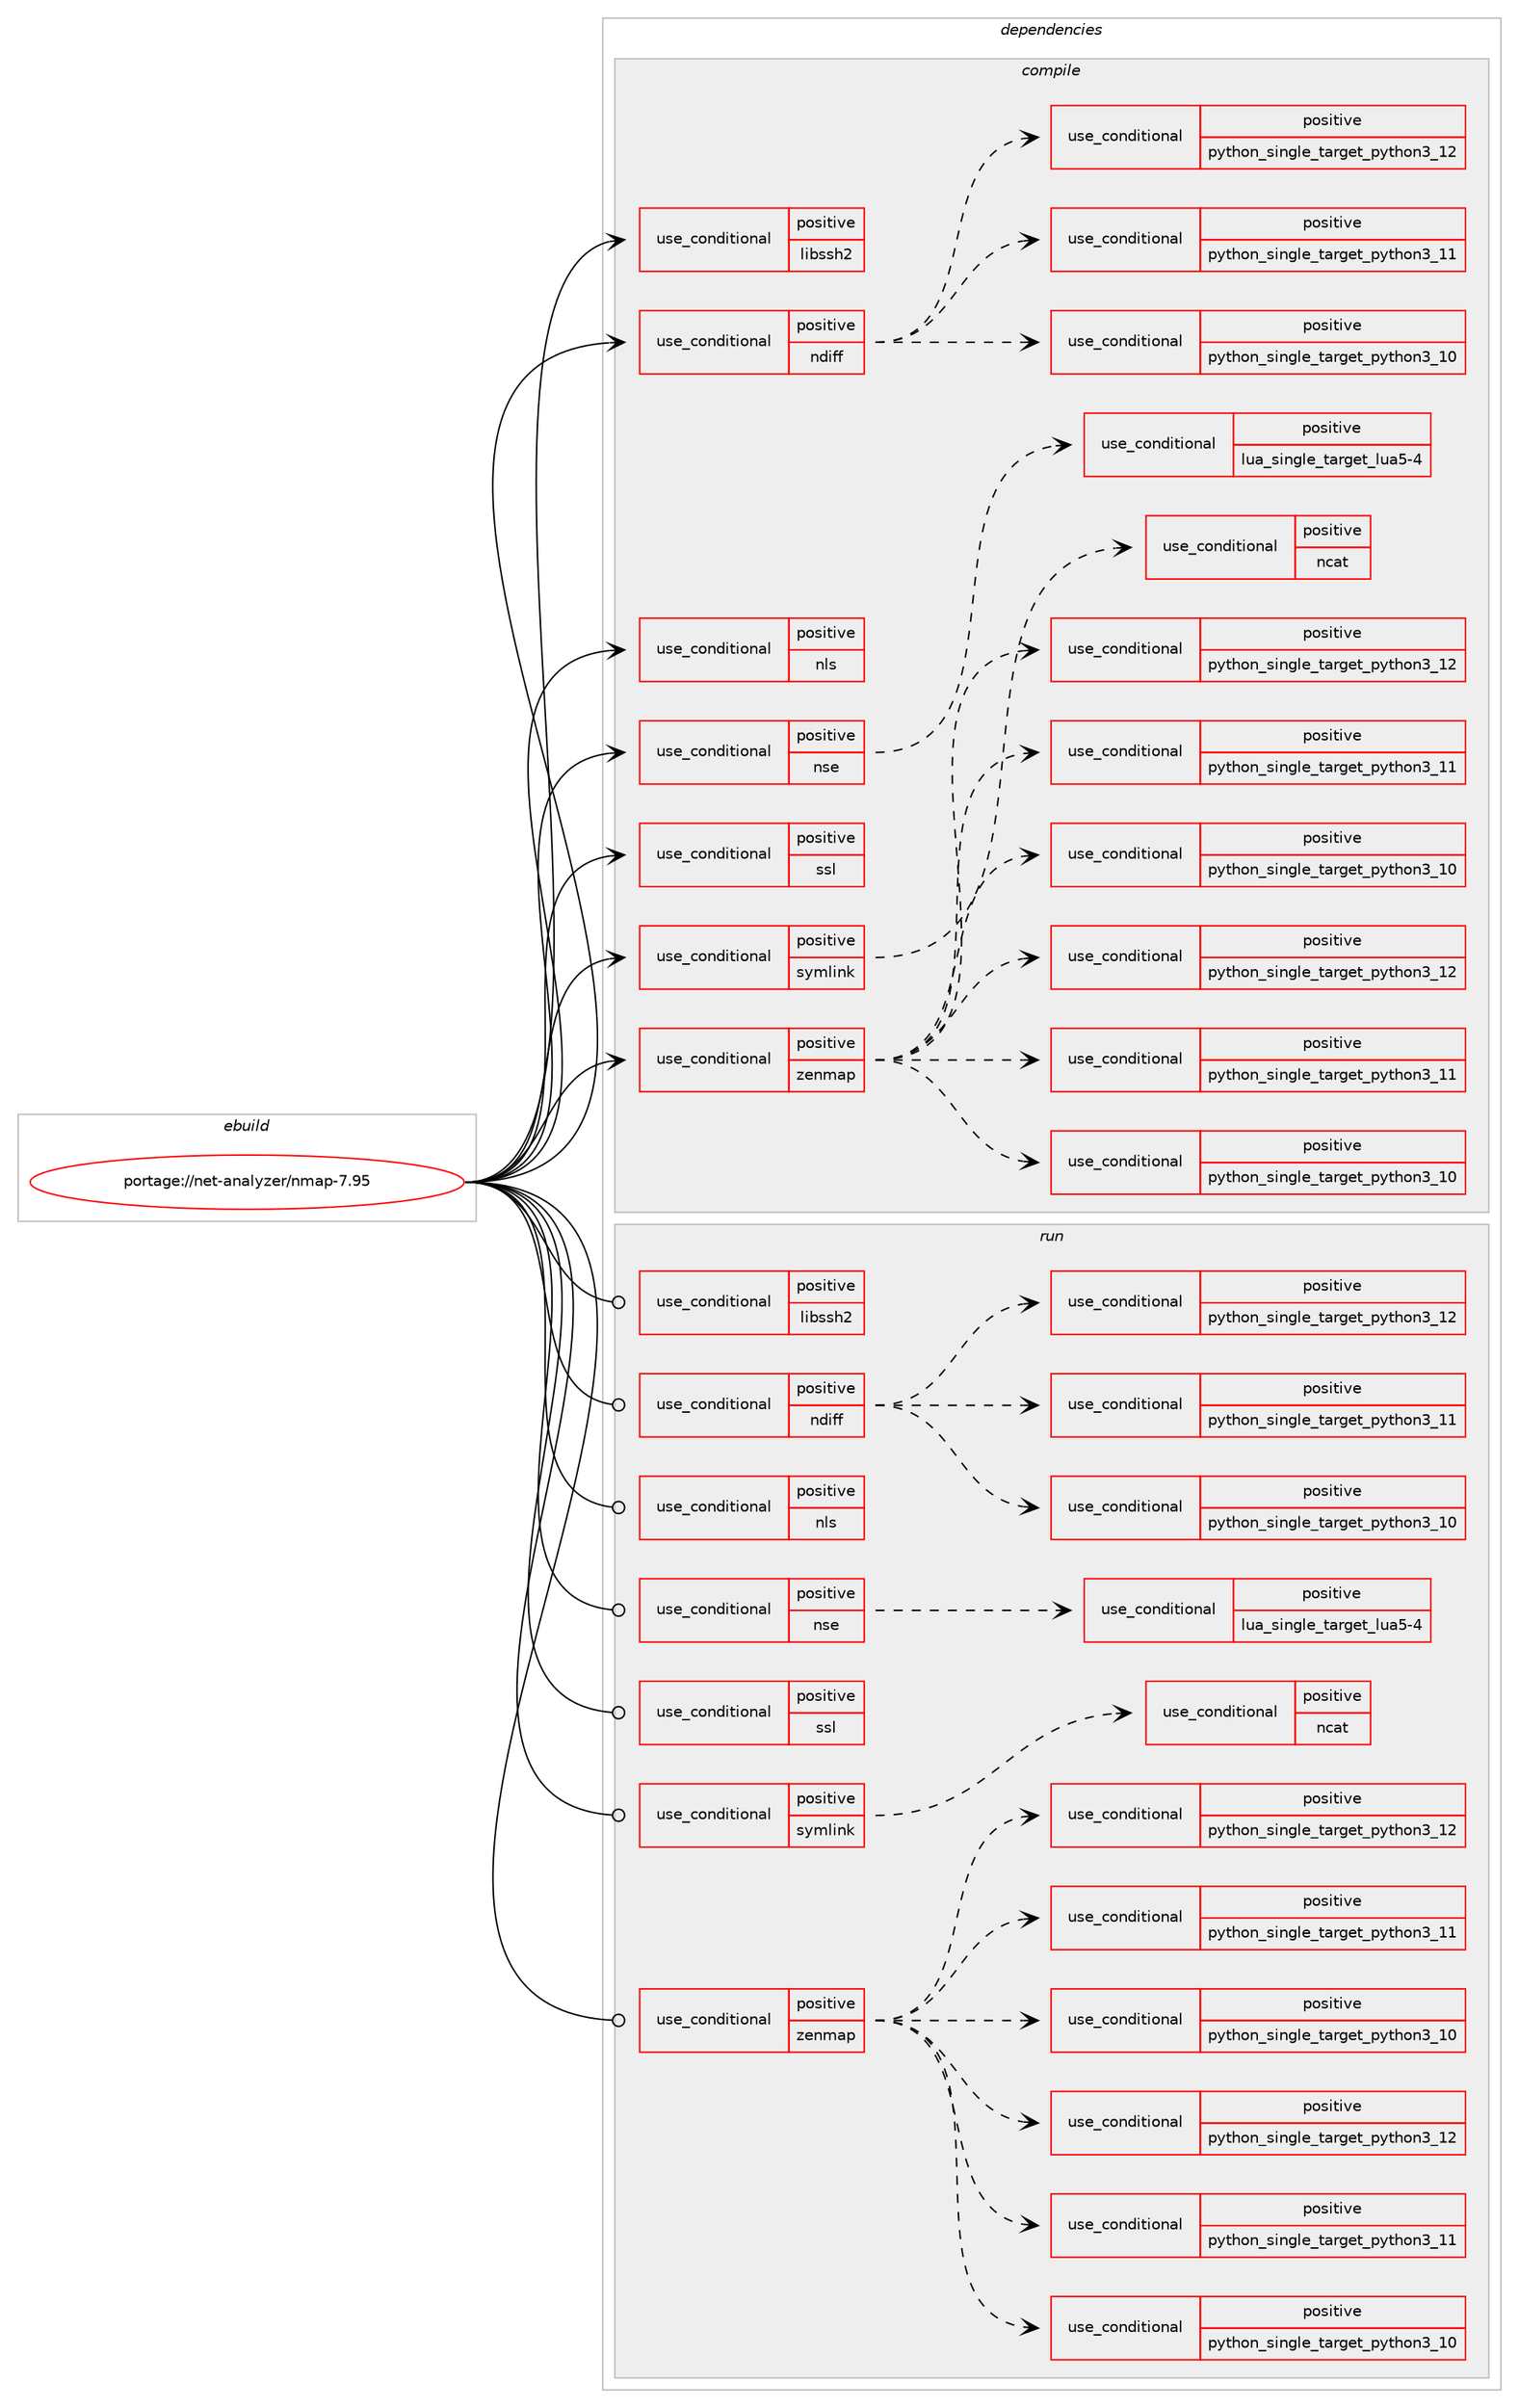 digraph prolog {

# *************
# Graph options
# *************

newrank=true;
concentrate=true;
compound=true;
graph [rankdir=LR,fontname=Helvetica,fontsize=10,ranksep=1.5];#, ranksep=2.5, nodesep=0.2];
edge  [arrowhead=vee];
node  [fontname=Helvetica,fontsize=10];

# **********
# The ebuild
# **********

subgraph cluster_leftcol {
color=gray;
rank=same;
label=<<i>ebuild</i>>;
id [label="portage://net-analyzer/nmap-7.95", color=red, width=4, href="../net-analyzer/nmap-7.95.svg"];
}

# ****************
# The dependencies
# ****************

subgraph cluster_midcol {
color=gray;
label=<<i>dependencies</i>>;
subgraph cluster_compile {
fillcolor="#eeeeee";
style=filled;
label=<<i>compile</i>>;
subgraph cond85460 {
dependency174430 [label=<<TABLE BORDER="0" CELLBORDER="1" CELLSPACING="0" CELLPADDING="4"><TR><TD ROWSPAN="3" CELLPADDING="10">use_conditional</TD></TR><TR><TD>positive</TD></TR><TR><TD>libssh2</TD></TR></TABLE>>, shape=none, color=red];
# *** BEGIN UNKNOWN DEPENDENCY TYPE (TODO) ***
# dependency174430 -> package_dependency(portage://net-analyzer/nmap-7.95,install,no,net-libs,libssh2,none,[,,],[],[use(enable(zlib),none)])
# *** END UNKNOWN DEPENDENCY TYPE (TODO) ***

# *** BEGIN UNKNOWN DEPENDENCY TYPE (TODO) ***
# dependency174430 -> package_dependency(portage://net-analyzer/nmap-7.95,install,no,sys-libs,zlib,none,[,,],[],[])
# *** END UNKNOWN DEPENDENCY TYPE (TODO) ***

}
id:e -> dependency174430:w [weight=20,style="solid",arrowhead="vee"];
subgraph cond85461 {
dependency174431 [label=<<TABLE BORDER="0" CELLBORDER="1" CELLSPACING="0" CELLPADDING="4"><TR><TD ROWSPAN="3" CELLPADDING="10">use_conditional</TD></TR><TR><TD>positive</TD></TR><TR><TD>ndiff</TD></TR></TABLE>>, shape=none, color=red];
subgraph cond85462 {
dependency174432 [label=<<TABLE BORDER="0" CELLBORDER="1" CELLSPACING="0" CELLPADDING="4"><TR><TD ROWSPAN="3" CELLPADDING="10">use_conditional</TD></TR><TR><TD>positive</TD></TR><TR><TD>python_single_target_python3_10</TD></TR></TABLE>>, shape=none, color=red];
# *** BEGIN UNKNOWN DEPENDENCY TYPE (TODO) ***
# dependency174432 -> package_dependency(portage://net-analyzer/nmap-7.95,install,no,dev-lang,python,none,[,,],[slot(3.10)],[])
# *** END UNKNOWN DEPENDENCY TYPE (TODO) ***

}
dependency174431:e -> dependency174432:w [weight=20,style="dashed",arrowhead="vee"];
subgraph cond85463 {
dependency174433 [label=<<TABLE BORDER="0" CELLBORDER="1" CELLSPACING="0" CELLPADDING="4"><TR><TD ROWSPAN="3" CELLPADDING="10">use_conditional</TD></TR><TR><TD>positive</TD></TR><TR><TD>python_single_target_python3_11</TD></TR></TABLE>>, shape=none, color=red];
# *** BEGIN UNKNOWN DEPENDENCY TYPE (TODO) ***
# dependency174433 -> package_dependency(portage://net-analyzer/nmap-7.95,install,no,dev-lang,python,none,[,,],[slot(3.11)],[])
# *** END UNKNOWN DEPENDENCY TYPE (TODO) ***

}
dependency174431:e -> dependency174433:w [weight=20,style="dashed",arrowhead="vee"];
subgraph cond85464 {
dependency174434 [label=<<TABLE BORDER="0" CELLBORDER="1" CELLSPACING="0" CELLPADDING="4"><TR><TD ROWSPAN="3" CELLPADDING="10">use_conditional</TD></TR><TR><TD>positive</TD></TR><TR><TD>python_single_target_python3_12</TD></TR></TABLE>>, shape=none, color=red];
# *** BEGIN UNKNOWN DEPENDENCY TYPE (TODO) ***
# dependency174434 -> package_dependency(portage://net-analyzer/nmap-7.95,install,no,dev-lang,python,none,[,,],[slot(3.12)],[])
# *** END UNKNOWN DEPENDENCY TYPE (TODO) ***

}
dependency174431:e -> dependency174434:w [weight=20,style="dashed",arrowhead="vee"];
}
id:e -> dependency174431:w [weight=20,style="solid",arrowhead="vee"];
subgraph cond85465 {
dependency174435 [label=<<TABLE BORDER="0" CELLBORDER="1" CELLSPACING="0" CELLPADDING="4"><TR><TD ROWSPAN="3" CELLPADDING="10">use_conditional</TD></TR><TR><TD>positive</TD></TR><TR><TD>nls</TD></TR></TABLE>>, shape=none, color=red];
# *** BEGIN UNKNOWN DEPENDENCY TYPE (TODO) ***
# dependency174435 -> package_dependency(portage://net-analyzer/nmap-7.95,install,no,virtual,libintl,none,[,,],[],[])
# *** END UNKNOWN DEPENDENCY TYPE (TODO) ***

}
id:e -> dependency174435:w [weight=20,style="solid",arrowhead="vee"];
subgraph cond85466 {
dependency174436 [label=<<TABLE BORDER="0" CELLBORDER="1" CELLSPACING="0" CELLPADDING="4"><TR><TD ROWSPAN="3" CELLPADDING="10">use_conditional</TD></TR><TR><TD>positive</TD></TR><TR><TD>nse</TD></TR></TABLE>>, shape=none, color=red];
subgraph cond85467 {
dependency174437 [label=<<TABLE BORDER="0" CELLBORDER="1" CELLSPACING="0" CELLPADDING="4"><TR><TD ROWSPAN="3" CELLPADDING="10">use_conditional</TD></TR><TR><TD>positive</TD></TR><TR><TD>lua_single_target_lua5-4</TD></TR></TABLE>>, shape=none, color=red];
# *** BEGIN UNKNOWN DEPENDENCY TYPE (TODO) ***
# dependency174437 -> package_dependency(portage://net-analyzer/nmap-7.95,install,no,dev-lang,lua,none,[,,],[slot(5.4)],[use(enable(deprecated),none)])
# *** END UNKNOWN DEPENDENCY TYPE (TODO) ***

}
dependency174436:e -> dependency174437:w [weight=20,style="dashed",arrowhead="vee"];
# *** BEGIN UNKNOWN DEPENDENCY TYPE (TODO) ***
# dependency174436 -> package_dependency(portage://net-analyzer/nmap-7.95,install,no,sys-libs,zlib,none,[,,],[],[])
# *** END UNKNOWN DEPENDENCY TYPE (TODO) ***

}
id:e -> dependency174436:w [weight=20,style="solid",arrowhead="vee"];
subgraph cond85468 {
dependency174438 [label=<<TABLE BORDER="0" CELLBORDER="1" CELLSPACING="0" CELLPADDING="4"><TR><TD ROWSPAN="3" CELLPADDING="10">use_conditional</TD></TR><TR><TD>positive</TD></TR><TR><TD>ssl</TD></TR></TABLE>>, shape=none, color=red];
# *** BEGIN UNKNOWN DEPENDENCY TYPE (TODO) ***
# dependency174438 -> package_dependency(portage://net-analyzer/nmap-7.95,install,no,dev-libs,openssl,none,[,,],any_same_slot,[])
# *** END UNKNOWN DEPENDENCY TYPE (TODO) ***

}
id:e -> dependency174438:w [weight=20,style="solid",arrowhead="vee"];
subgraph cond85469 {
dependency174439 [label=<<TABLE BORDER="0" CELLBORDER="1" CELLSPACING="0" CELLPADDING="4"><TR><TD ROWSPAN="3" CELLPADDING="10">use_conditional</TD></TR><TR><TD>positive</TD></TR><TR><TD>symlink</TD></TR></TABLE>>, shape=none, color=red];
subgraph cond85470 {
dependency174440 [label=<<TABLE BORDER="0" CELLBORDER="1" CELLSPACING="0" CELLPADDING="4"><TR><TD ROWSPAN="3" CELLPADDING="10">use_conditional</TD></TR><TR><TD>positive</TD></TR><TR><TD>ncat</TD></TR></TABLE>>, shape=none, color=red];
# *** BEGIN UNKNOWN DEPENDENCY TYPE (TODO) ***
# dependency174440 -> package_dependency(portage://net-analyzer/nmap-7.95,install,weak,net-analyzer,netcat,none,[,,],[],[])
# *** END UNKNOWN DEPENDENCY TYPE (TODO) ***

# *** BEGIN UNKNOWN DEPENDENCY TYPE (TODO) ***
# dependency174440 -> package_dependency(portage://net-analyzer/nmap-7.95,install,weak,net-analyzer,openbsd-netcat,none,[,,],[],[])
# *** END UNKNOWN DEPENDENCY TYPE (TODO) ***

}
dependency174439:e -> dependency174440:w [weight=20,style="dashed",arrowhead="vee"];
}
id:e -> dependency174439:w [weight=20,style="solid",arrowhead="vee"];
subgraph cond85471 {
dependency174441 [label=<<TABLE BORDER="0" CELLBORDER="1" CELLSPACING="0" CELLPADDING="4"><TR><TD ROWSPAN="3" CELLPADDING="10">use_conditional</TD></TR><TR><TD>positive</TD></TR><TR><TD>zenmap</TD></TR></TABLE>>, shape=none, color=red];
subgraph cond85472 {
dependency174442 [label=<<TABLE BORDER="0" CELLBORDER="1" CELLSPACING="0" CELLPADDING="4"><TR><TD ROWSPAN="3" CELLPADDING="10">use_conditional</TD></TR><TR><TD>positive</TD></TR><TR><TD>python_single_target_python3_10</TD></TR></TABLE>>, shape=none, color=red];
# *** BEGIN UNKNOWN DEPENDENCY TYPE (TODO) ***
# dependency174442 -> package_dependency(portage://net-analyzer/nmap-7.95,install,no,dev-lang,python,none,[,,],[slot(3.10)],[])
# *** END UNKNOWN DEPENDENCY TYPE (TODO) ***

}
dependency174441:e -> dependency174442:w [weight=20,style="dashed",arrowhead="vee"];
subgraph cond85473 {
dependency174443 [label=<<TABLE BORDER="0" CELLBORDER="1" CELLSPACING="0" CELLPADDING="4"><TR><TD ROWSPAN="3" CELLPADDING="10">use_conditional</TD></TR><TR><TD>positive</TD></TR><TR><TD>python_single_target_python3_11</TD></TR></TABLE>>, shape=none, color=red];
# *** BEGIN UNKNOWN DEPENDENCY TYPE (TODO) ***
# dependency174443 -> package_dependency(portage://net-analyzer/nmap-7.95,install,no,dev-lang,python,none,[,,],[slot(3.11)],[])
# *** END UNKNOWN DEPENDENCY TYPE (TODO) ***

}
dependency174441:e -> dependency174443:w [weight=20,style="dashed",arrowhead="vee"];
subgraph cond85474 {
dependency174444 [label=<<TABLE BORDER="0" CELLBORDER="1" CELLSPACING="0" CELLPADDING="4"><TR><TD ROWSPAN="3" CELLPADDING="10">use_conditional</TD></TR><TR><TD>positive</TD></TR><TR><TD>python_single_target_python3_12</TD></TR></TABLE>>, shape=none, color=red];
# *** BEGIN UNKNOWN DEPENDENCY TYPE (TODO) ***
# dependency174444 -> package_dependency(portage://net-analyzer/nmap-7.95,install,no,dev-lang,python,none,[,,],[slot(3.12)],[])
# *** END UNKNOWN DEPENDENCY TYPE (TODO) ***

}
dependency174441:e -> dependency174444:w [weight=20,style="dashed",arrowhead="vee"];
subgraph cond85475 {
dependency174445 [label=<<TABLE BORDER="0" CELLBORDER="1" CELLSPACING="0" CELLPADDING="4"><TR><TD ROWSPAN="3" CELLPADDING="10">use_conditional</TD></TR><TR><TD>positive</TD></TR><TR><TD>python_single_target_python3_10</TD></TR></TABLE>>, shape=none, color=red];
# *** BEGIN UNKNOWN DEPENDENCY TYPE (TODO) ***
# dependency174445 -> package_dependency(portage://net-analyzer/nmap-7.95,install,no,dev-python,pygobject,none,[,,],[slot(3)],[use(enable(python_targets_python3_10),negative)])
# *** END UNKNOWN DEPENDENCY TYPE (TODO) ***

}
dependency174441:e -> dependency174445:w [weight=20,style="dashed",arrowhead="vee"];
subgraph cond85476 {
dependency174446 [label=<<TABLE BORDER="0" CELLBORDER="1" CELLSPACING="0" CELLPADDING="4"><TR><TD ROWSPAN="3" CELLPADDING="10">use_conditional</TD></TR><TR><TD>positive</TD></TR><TR><TD>python_single_target_python3_11</TD></TR></TABLE>>, shape=none, color=red];
# *** BEGIN UNKNOWN DEPENDENCY TYPE (TODO) ***
# dependency174446 -> package_dependency(portage://net-analyzer/nmap-7.95,install,no,dev-python,pygobject,none,[,,],[slot(3)],[use(enable(python_targets_python3_11),negative)])
# *** END UNKNOWN DEPENDENCY TYPE (TODO) ***

}
dependency174441:e -> dependency174446:w [weight=20,style="dashed",arrowhead="vee"];
subgraph cond85477 {
dependency174447 [label=<<TABLE BORDER="0" CELLBORDER="1" CELLSPACING="0" CELLPADDING="4"><TR><TD ROWSPAN="3" CELLPADDING="10">use_conditional</TD></TR><TR><TD>positive</TD></TR><TR><TD>python_single_target_python3_12</TD></TR></TABLE>>, shape=none, color=red];
# *** BEGIN UNKNOWN DEPENDENCY TYPE (TODO) ***
# dependency174447 -> package_dependency(portage://net-analyzer/nmap-7.95,install,no,dev-python,pygobject,none,[,,],[slot(3)],[use(enable(python_targets_python3_12),negative)])
# *** END UNKNOWN DEPENDENCY TYPE (TODO) ***

}
dependency174441:e -> dependency174447:w [weight=20,style="dashed",arrowhead="vee"];
}
id:e -> dependency174441:w [weight=20,style="solid",arrowhead="vee"];
# *** BEGIN UNKNOWN DEPENDENCY TYPE (TODO) ***
# id -> package_dependency(portage://net-analyzer/nmap-7.95,install,no,dev-libs,liblinear,none,[,,],any_same_slot,[])
# *** END UNKNOWN DEPENDENCY TYPE (TODO) ***

# *** BEGIN UNKNOWN DEPENDENCY TYPE (TODO) ***
# id -> package_dependency(portage://net-analyzer/nmap-7.95,install,no,dev-libs,libpcre2,none,[,,],[],[])
# *** END UNKNOWN DEPENDENCY TYPE (TODO) ***

# *** BEGIN UNKNOWN DEPENDENCY TYPE (TODO) ***
# id -> package_dependency(portage://net-analyzer/nmap-7.95,install,no,net-libs,libpcap,none,[,,],[],[])
# *** END UNKNOWN DEPENDENCY TYPE (TODO) ***

}
subgraph cluster_compileandrun {
fillcolor="#eeeeee";
style=filled;
label=<<i>compile and run</i>>;
}
subgraph cluster_run {
fillcolor="#eeeeee";
style=filled;
label=<<i>run</i>>;
subgraph cond85478 {
dependency174448 [label=<<TABLE BORDER="0" CELLBORDER="1" CELLSPACING="0" CELLPADDING="4"><TR><TD ROWSPAN="3" CELLPADDING="10">use_conditional</TD></TR><TR><TD>positive</TD></TR><TR><TD>libssh2</TD></TR></TABLE>>, shape=none, color=red];
# *** BEGIN UNKNOWN DEPENDENCY TYPE (TODO) ***
# dependency174448 -> package_dependency(portage://net-analyzer/nmap-7.95,run,no,net-libs,libssh2,none,[,,],[],[use(enable(zlib),none)])
# *** END UNKNOWN DEPENDENCY TYPE (TODO) ***

# *** BEGIN UNKNOWN DEPENDENCY TYPE (TODO) ***
# dependency174448 -> package_dependency(portage://net-analyzer/nmap-7.95,run,no,sys-libs,zlib,none,[,,],[],[])
# *** END UNKNOWN DEPENDENCY TYPE (TODO) ***

}
id:e -> dependency174448:w [weight=20,style="solid",arrowhead="odot"];
subgraph cond85479 {
dependency174449 [label=<<TABLE BORDER="0" CELLBORDER="1" CELLSPACING="0" CELLPADDING="4"><TR><TD ROWSPAN="3" CELLPADDING="10">use_conditional</TD></TR><TR><TD>positive</TD></TR><TR><TD>ndiff</TD></TR></TABLE>>, shape=none, color=red];
subgraph cond85480 {
dependency174450 [label=<<TABLE BORDER="0" CELLBORDER="1" CELLSPACING="0" CELLPADDING="4"><TR><TD ROWSPAN="3" CELLPADDING="10">use_conditional</TD></TR><TR><TD>positive</TD></TR><TR><TD>python_single_target_python3_10</TD></TR></TABLE>>, shape=none, color=red];
# *** BEGIN UNKNOWN DEPENDENCY TYPE (TODO) ***
# dependency174450 -> package_dependency(portage://net-analyzer/nmap-7.95,run,no,dev-lang,python,none,[,,],[slot(3.10)],[])
# *** END UNKNOWN DEPENDENCY TYPE (TODO) ***

}
dependency174449:e -> dependency174450:w [weight=20,style="dashed",arrowhead="vee"];
subgraph cond85481 {
dependency174451 [label=<<TABLE BORDER="0" CELLBORDER="1" CELLSPACING="0" CELLPADDING="4"><TR><TD ROWSPAN="3" CELLPADDING="10">use_conditional</TD></TR><TR><TD>positive</TD></TR><TR><TD>python_single_target_python3_11</TD></TR></TABLE>>, shape=none, color=red];
# *** BEGIN UNKNOWN DEPENDENCY TYPE (TODO) ***
# dependency174451 -> package_dependency(portage://net-analyzer/nmap-7.95,run,no,dev-lang,python,none,[,,],[slot(3.11)],[])
# *** END UNKNOWN DEPENDENCY TYPE (TODO) ***

}
dependency174449:e -> dependency174451:w [weight=20,style="dashed",arrowhead="vee"];
subgraph cond85482 {
dependency174452 [label=<<TABLE BORDER="0" CELLBORDER="1" CELLSPACING="0" CELLPADDING="4"><TR><TD ROWSPAN="3" CELLPADDING="10">use_conditional</TD></TR><TR><TD>positive</TD></TR><TR><TD>python_single_target_python3_12</TD></TR></TABLE>>, shape=none, color=red];
# *** BEGIN UNKNOWN DEPENDENCY TYPE (TODO) ***
# dependency174452 -> package_dependency(portage://net-analyzer/nmap-7.95,run,no,dev-lang,python,none,[,,],[slot(3.12)],[])
# *** END UNKNOWN DEPENDENCY TYPE (TODO) ***

}
dependency174449:e -> dependency174452:w [weight=20,style="dashed",arrowhead="vee"];
}
id:e -> dependency174449:w [weight=20,style="solid",arrowhead="odot"];
subgraph cond85483 {
dependency174453 [label=<<TABLE BORDER="0" CELLBORDER="1" CELLSPACING="0" CELLPADDING="4"><TR><TD ROWSPAN="3" CELLPADDING="10">use_conditional</TD></TR><TR><TD>positive</TD></TR><TR><TD>nls</TD></TR></TABLE>>, shape=none, color=red];
# *** BEGIN UNKNOWN DEPENDENCY TYPE (TODO) ***
# dependency174453 -> package_dependency(portage://net-analyzer/nmap-7.95,run,no,virtual,libintl,none,[,,],[],[])
# *** END UNKNOWN DEPENDENCY TYPE (TODO) ***

}
id:e -> dependency174453:w [weight=20,style="solid",arrowhead="odot"];
subgraph cond85484 {
dependency174454 [label=<<TABLE BORDER="0" CELLBORDER="1" CELLSPACING="0" CELLPADDING="4"><TR><TD ROWSPAN="3" CELLPADDING="10">use_conditional</TD></TR><TR><TD>positive</TD></TR><TR><TD>nse</TD></TR></TABLE>>, shape=none, color=red];
subgraph cond85485 {
dependency174455 [label=<<TABLE BORDER="0" CELLBORDER="1" CELLSPACING="0" CELLPADDING="4"><TR><TD ROWSPAN="3" CELLPADDING="10">use_conditional</TD></TR><TR><TD>positive</TD></TR><TR><TD>lua_single_target_lua5-4</TD></TR></TABLE>>, shape=none, color=red];
# *** BEGIN UNKNOWN DEPENDENCY TYPE (TODO) ***
# dependency174455 -> package_dependency(portage://net-analyzer/nmap-7.95,run,no,dev-lang,lua,none,[,,],[slot(5.4)],[use(enable(deprecated),none)])
# *** END UNKNOWN DEPENDENCY TYPE (TODO) ***

}
dependency174454:e -> dependency174455:w [weight=20,style="dashed",arrowhead="vee"];
# *** BEGIN UNKNOWN DEPENDENCY TYPE (TODO) ***
# dependency174454 -> package_dependency(portage://net-analyzer/nmap-7.95,run,no,sys-libs,zlib,none,[,,],[],[])
# *** END UNKNOWN DEPENDENCY TYPE (TODO) ***

}
id:e -> dependency174454:w [weight=20,style="solid",arrowhead="odot"];
subgraph cond85486 {
dependency174456 [label=<<TABLE BORDER="0" CELLBORDER="1" CELLSPACING="0" CELLPADDING="4"><TR><TD ROWSPAN="3" CELLPADDING="10">use_conditional</TD></TR><TR><TD>positive</TD></TR><TR><TD>ssl</TD></TR></TABLE>>, shape=none, color=red];
# *** BEGIN UNKNOWN DEPENDENCY TYPE (TODO) ***
# dependency174456 -> package_dependency(portage://net-analyzer/nmap-7.95,run,no,dev-libs,openssl,none,[,,],any_same_slot,[])
# *** END UNKNOWN DEPENDENCY TYPE (TODO) ***

}
id:e -> dependency174456:w [weight=20,style="solid",arrowhead="odot"];
subgraph cond85487 {
dependency174457 [label=<<TABLE BORDER="0" CELLBORDER="1" CELLSPACING="0" CELLPADDING="4"><TR><TD ROWSPAN="3" CELLPADDING="10">use_conditional</TD></TR><TR><TD>positive</TD></TR><TR><TD>symlink</TD></TR></TABLE>>, shape=none, color=red];
subgraph cond85488 {
dependency174458 [label=<<TABLE BORDER="0" CELLBORDER="1" CELLSPACING="0" CELLPADDING="4"><TR><TD ROWSPAN="3" CELLPADDING="10">use_conditional</TD></TR><TR><TD>positive</TD></TR><TR><TD>ncat</TD></TR></TABLE>>, shape=none, color=red];
# *** BEGIN UNKNOWN DEPENDENCY TYPE (TODO) ***
# dependency174458 -> package_dependency(portage://net-analyzer/nmap-7.95,run,weak,net-analyzer,netcat,none,[,,],[],[])
# *** END UNKNOWN DEPENDENCY TYPE (TODO) ***

# *** BEGIN UNKNOWN DEPENDENCY TYPE (TODO) ***
# dependency174458 -> package_dependency(portage://net-analyzer/nmap-7.95,run,weak,net-analyzer,openbsd-netcat,none,[,,],[],[])
# *** END UNKNOWN DEPENDENCY TYPE (TODO) ***

}
dependency174457:e -> dependency174458:w [weight=20,style="dashed",arrowhead="vee"];
}
id:e -> dependency174457:w [weight=20,style="solid",arrowhead="odot"];
subgraph cond85489 {
dependency174459 [label=<<TABLE BORDER="0" CELLBORDER="1" CELLSPACING="0" CELLPADDING="4"><TR><TD ROWSPAN="3" CELLPADDING="10">use_conditional</TD></TR><TR><TD>positive</TD></TR><TR><TD>zenmap</TD></TR></TABLE>>, shape=none, color=red];
subgraph cond85490 {
dependency174460 [label=<<TABLE BORDER="0" CELLBORDER="1" CELLSPACING="0" CELLPADDING="4"><TR><TD ROWSPAN="3" CELLPADDING="10">use_conditional</TD></TR><TR><TD>positive</TD></TR><TR><TD>python_single_target_python3_10</TD></TR></TABLE>>, shape=none, color=red];
# *** BEGIN UNKNOWN DEPENDENCY TYPE (TODO) ***
# dependency174460 -> package_dependency(portage://net-analyzer/nmap-7.95,run,no,dev-lang,python,none,[,,],[slot(3.10)],[])
# *** END UNKNOWN DEPENDENCY TYPE (TODO) ***

}
dependency174459:e -> dependency174460:w [weight=20,style="dashed",arrowhead="vee"];
subgraph cond85491 {
dependency174461 [label=<<TABLE BORDER="0" CELLBORDER="1" CELLSPACING="0" CELLPADDING="4"><TR><TD ROWSPAN="3" CELLPADDING="10">use_conditional</TD></TR><TR><TD>positive</TD></TR><TR><TD>python_single_target_python3_11</TD></TR></TABLE>>, shape=none, color=red];
# *** BEGIN UNKNOWN DEPENDENCY TYPE (TODO) ***
# dependency174461 -> package_dependency(portage://net-analyzer/nmap-7.95,run,no,dev-lang,python,none,[,,],[slot(3.11)],[])
# *** END UNKNOWN DEPENDENCY TYPE (TODO) ***

}
dependency174459:e -> dependency174461:w [weight=20,style="dashed",arrowhead="vee"];
subgraph cond85492 {
dependency174462 [label=<<TABLE BORDER="0" CELLBORDER="1" CELLSPACING="0" CELLPADDING="4"><TR><TD ROWSPAN="3" CELLPADDING="10">use_conditional</TD></TR><TR><TD>positive</TD></TR><TR><TD>python_single_target_python3_12</TD></TR></TABLE>>, shape=none, color=red];
# *** BEGIN UNKNOWN DEPENDENCY TYPE (TODO) ***
# dependency174462 -> package_dependency(portage://net-analyzer/nmap-7.95,run,no,dev-lang,python,none,[,,],[slot(3.12)],[])
# *** END UNKNOWN DEPENDENCY TYPE (TODO) ***

}
dependency174459:e -> dependency174462:w [weight=20,style="dashed",arrowhead="vee"];
subgraph cond85493 {
dependency174463 [label=<<TABLE BORDER="0" CELLBORDER="1" CELLSPACING="0" CELLPADDING="4"><TR><TD ROWSPAN="3" CELLPADDING="10">use_conditional</TD></TR><TR><TD>positive</TD></TR><TR><TD>python_single_target_python3_10</TD></TR></TABLE>>, shape=none, color=red];
# *** BEGIN UNKNOWN DEPENDENCY TYPE (TODO) ***
# dependency174463 -> package_dependency(portage://net-analyzer/nmap-7.95,run,no,dev-python,pygobject,none,[,,],[slot(3)],[use(enable(python_targets_python3_10),negative)])
# *** END UNKNOWN DEPENDENCY TYPE (TODO) ***

}
dependency174459:e -> dependency174463:w [weight=20,style="dashed",arrowhead="vee"];
subgraph cond85494 {
dependency174464 [label=<<TABLE BORDER="0" CELLBORDER="1" CELLSPACING="0" CELLPADDING="4"><TR><TD ROWSPAN="3" CELLPADDING="10">use_conditional</TD></TR><TR><TD>positive</TD></TR><TR><TD>python_single_target_python3_11</TD></TR></TABLE>>, shape=none, color=red];
# *** BEGIN UNKNOWN DEPENDENCY TYPE (TODO) ***
# dependency174464 -> package_dependency(portage://net-analyzer/nmap-7.95,run,no,dev-python,pygobject,none,[,,],[slot(3)],[use(enable(python_targets_python3_11),negative)])
# *** END UNKNOWN DEPENDENCY TYPE (TODO) ***

}
dependency174459:e -> dependency174464:w [weight=20,style="dashed",arrowhead="vee"];
subgraph cond85495 {
dependency174465 [label=<<TABLE BORDER="0" CELLBORDER="1" CELLSPACING="0" CELLPADDING="4"><TR><TD ROWSPAN="3" CELLPADDING="10">use_conditional</TD></TR><TR><TD>positive</TD></TR><TR><TD>python_single_target_python3_12</TD></TR></TABLE>>, shape=none, color=red];
# *** BEGIN UNKNOWN DEPENDENCY TYPE (TODO) ***
# dependency174465 -> package_dependency(portage://net-analyzer/nmap-7.95,run,no,dev-python,pygobject,none,[,,],[slot(3)],[use(enable(python_targets_python3_12),negative)])
# *** END UNKNOWN DEPENDENCY TYPE (TODO) ***

}
dependency174459:e -> dependency174465:w [weight=20,style="dashed",arrowhead="vee"];
}
id:e -> dependency174459:w [weight=20,style="solid",arrowhead="odot"];
# *** BEGIN UNKNOWN DEPENDENCY TYPE (TODO) ***
# id -> package_dependency(portage://net-analyzer/nmap-7.95,run,no,dev-libs,liblinear,none,[,,],any_same_slot,[])
# *** END UNKNOWN DEPENDENCY TYPE (TODO) ***

# *** BEGIN UNKNOWN DEPENDENCY TYPE (TODO) ***
# id -> package_dependency(portage://net-analyzer/nmap-7.95,run,no,dev-libs,libpcre2,none,[,,],[],[])
# *** END UNKNOWN DEPENDENCY TYPE (TODO) ***

# *** BEGIN UNKNOWN DEPENDENCY TYPE (TODO) ***
# id -> package_dependency(portage://net-analyzer/nmap-7.95,run,no,net-libs,libpcap,none,[,,],[],[])
# *** END UNKNOWN DEPENDENCY TYPE (TODO) ***

}
}

# **************
# The candidates
# **************

subgraph cluster_choices {
rank=same;
color=gray;
label=<<i>candidates</i>>;

}

}
